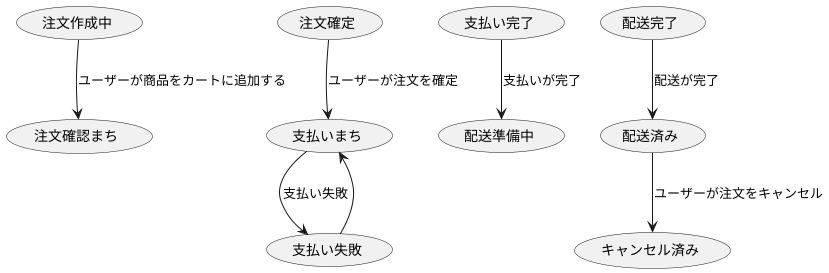 @startuml
(注文作成中)-->(注文確認まち):ユーザーが商品をカートに追加する
(注文確定)-->(支払いまち):ユーザーが注文を確定
(支払い完了)-->(配送準備中):支払いが完了
(配送完了)-->(配送済み):配送が完了
(配送済み)-->(キャンセル済み):ユーザーが注文をキャンセル
(支払いまち)-->(支払い失敗):支払い失敗
(支払い失敗)-->(支払いまち)
@enduml